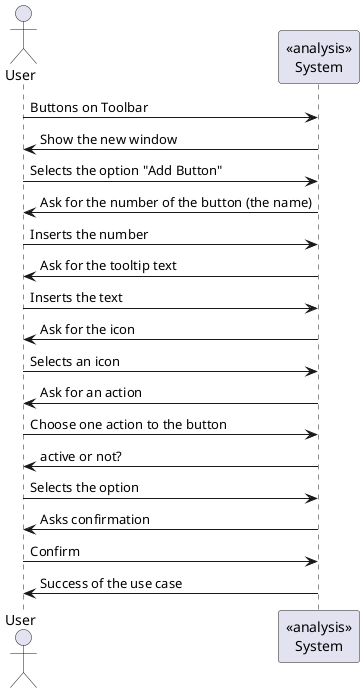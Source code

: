   @startuml doc-files/macros_09_01_ssd_add.png
  actor User
  participant "<<analysis>>\nSystem" as s

	User -> s : Buttons on Toolbar
    s -> User: Show the new window
	User -> s: Selects the option "Add Button"
	s -> User: Ask for the number of the button (the name)
	User -> s: Inserts the number
	s -> User: Ask for the tooltip text
	User -> s: Inserts the text
	s -> User: Ask for the icon
	User -> s: Selects an icon
	s -> User: Ask for an action
	User -> s: Choose one action to the button
	s -> User: active or not?
	User -> s: Selects the option
	s -> User: Asks confirmation
	User -> s: Confirm
	s -> User: Success of the use case
  @enduml
